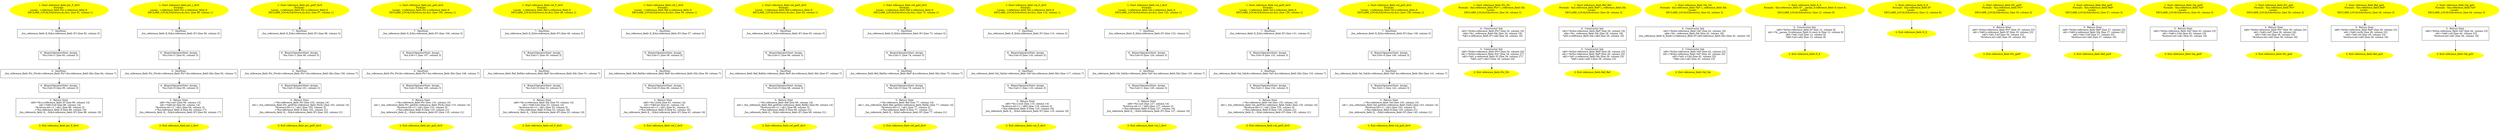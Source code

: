 /* @generated */
digraph cfg {
"ptr_F_div0#reference_field#14005768761742554773.fa7bac24d70ab0b747e7fb5360157c5f_1" [label="1: Start reference_field::ptr_F_div0\nFormals: \nLocals:  r:reference_field::Ptr x:reference_field::X \n   DECLARE_LOCALS(&return,&r,&x); [line 81, column 1]\n " color=yellow style=filled]
	

	 "ptr_F_div0#reference_field#14005768761742554773.fa7bac24d70ab0b747e7fb5360157c5f_1" -> "ptr_F_div0#reference_field#14005768761742554773.fa7bac24d70ab0b747e7fb5360157c5f_7" ;
"ptr_F_div0#reference_field#14005768761742554773.fa7bac24d70ab0b747e7fb5360157c5f_2" [label="2: Exit reference_field::ptr_F_div0 \n  " color=yellow style=filled]
	

"ptr_F_div0#reference_field#14005768761742554773.fa7bac24d70ab0b747e7fb5360157c5f_3" [label="3:  Return Stmt \n   n$0=*&r.x:reference_field::X* [line 86, column 14]\n  n$1=*n$0.f:int [line 86, column 14]\n  *&return:int=(1 / n$1) [line 86, column 3]\n  _=*&x:reference_field::X [line 86, column 19]\n  _fun_reference_field::X_~X(&x:reference_field::X*) [line 86, column 19]\n " shape="box"]
	

	 "ptr_F_div0#reference_field#14005768761742554773.fa7bac24d70ab0b747e7fb5360157c5f_3" -> "ptr_F_div0#reference_field#14005768761742554773.fa7bac24d70ab0b747e7fb5360157c5f_2" ;
"ptr_F_div0#reference_field#14005768761742554773.fa7bac24d70ab0b747e7fb5360157c5f_4" [label="4:  BinaryOperatorStmt: Assign \n   *&x.f:int=0 [line 85, column 3]\n " shape="box"]
	

	 "ptr_F_div0#reference_field#14005768761742554773.fa7bac24d70ab0b747e7fb5360157c5f_4" -> "ptr_F_div0#reference_field#14005768761742554773.fa7bac24d70ab0b747e7fb5360157c5f_3" ;
"ptr_F_div0#reference_field#14005768761742554773.fa7bac24d70ab0b747e7fb5360157c5f_5" [label="5:  DeclStmt \n   _fun_reference_field::Ptr_Ptr(&r:reference_field::Ptr*,&x:reference_field::X&) [line 84, column 7]\n " shape="box"]
	

	 "ptr_F_div0#reference_field#14005768761742554773.fa7bac24d70ab0b747e7fb5360157c5f_5" -> "ptr_F_div0#reference_field#14005768761742554773.fa7bac24d70ab0b747e7fb5360157c5f_4" ;
"ptr_F_div0#reference_field#14005768761742554773.fa7bac24d70ab0b747e7fb5360157c5f_6" [label="6:  BinaryOperatorStmt: Assign \n   *&x.f:int=1 [line 83, column 3]\n " shape="box"]
	

	 "ptr_F_div0#reference_field#14005768761742554773.fa7bac24d70ab0b747e7fb5360157c5f_6" -> "ptr_F_div0#reference_field#14005768761742554773.fa7bac24d70ab0b747e7fb5360157c5f_5" ;
"ptr_F_div0#reference_field#14005768761742554773.fa7bac24d70ab0b747e7fb5360157c5f_7" [label="7:  DeclStmt \n   _fun_reference_field::X_X(&x:reference_field::X*) [line 82, column 5]\n " shape="box"]
	

	 "ptr_F_div0#reference_field#14005768761742554773.fa7bac24d70ab0b747e7fb5360157c5f_7" -> "ptr_F_div0#reference_field#14005768761742554773.fa7bac24d70ab0b747e7fb5360157c5f_6" ;
"ptr_I_div0#reference_field#18255668366877010738.5b1f39b2d5e2810cbdbf96621d88c2d0_1" [label="1: Start reference_field::ptr_I_div0\nFormals: \nLocals:  r:reference_field::Ptr x:reference_field::X \n   DECLARE_LOCALS(&return,&r,&x); [line 89, column 1]\n " color=yellow style=filled]
	

	 "ptr_I_div0#reference_field#18255668366877010738.5b1f39b2d5e2810cbdbf96621d88c2d0_1" -> "ptr_I_div0#reference_field#18255668366877010738.5b1f39b2d5e2810cbdbf96621d88c2d0_7" ;
"ptr_I_div0#reference_field#18255668366877010738.5b1f39b2d5e2810cbdbf96621d88c2d0_2" [label="2: Exit reference_field::ptr_I_div0 \n  " color=yellow style=filled]
	

"ptr_I_div0#reference_field#18255668366877010738.5b1f39b2d5e2810cbdbf96621d88c2d0_3" [label="3:  Return Stmt \n   n$0=*&r.i:int* [line 94, column 15]\n  n$1=*n$0:int [line 94, column 14]\n  *&return:int=(1 / n$1) [line 94, column 3]\n  _=*&x:reference_field::X [line 94, column 17]\n  _fun_reference_field::X_~X(&x:reference_field::X*) [line 94, column 17]\n " shape="box"]
	

	 "ptr_I_div0#reference_field#18255668366877010738.5b1f39b2d5e2810cbdbf96621d88c2d0_3" -> "ptr_I_div0#reference_field#18255668366877010738.5b1f39b2d5e2810cbdbf96621d88c2d0_2" ;
"ptr_I_div0#reference_field#18255668366877010738.5b1f39b2d5e2810cbdbf96621d88c2d0_4" [label="4:  BinaryOperatorStmt: Assign \n   *&x.f:int=0 [line 93, column 3]\n " shape="box"]
	

	 "ptr_I_div0#reference_field#18255668366877010738.5b1f39b2d5e2810cbdbf96621d88c2d0_4" -> "ptr_I_div0#reference_field#18255668366877010738.5b1f39b2d5e2810cbdbf96621d88c2d0_3" ;
"ptr_I_div0#reference_field#18255668366877010738.5b1f39b2d5e2810cbdbf96621d88c2d0_5" [label="5:  DeclStmt \n   _fun_reference_field::Ptr_Ptr(&r:reference_field::Ptr*,&x:reference_field::X&) [line 92, column 7]\n " shape="box"]
	

	 "ptr_I_div0#reference_field#18255668366877010738.5b1f39b2d5e2810cbdbf96621d88c2d0_5" -> "ptr_I_div0#reference_field#18255668366877010738.5b1f39b2d5e2810cbdbf96621d88c2d0_4" ;
"ptr_I_div0#reference_field#18255668366877010738.5b1f39b2d5e2810cbdbf96621d88c2d0_6" [label="6:  BinaryOperatorStmt: Assign \n   *&x.f:int=1 [line 91, column 3]\n " shape="box"]
	

	 "ptr_I_div0#reference_field#18255668366877010738.5b1f39b2d5e2810cbdbf96621d88c2d0_6" -> "ptr_I_div0#reference_field#18255668366877010738.5b1f39b2d5e2810cbdbf96621d88c2d0_5" ;
"ptr_I_div0#reference_field#18255668366877010738.5b1f39b2d5e2810cbdbf96621d88c2d0_7" [label="7:  DeclStmt \n   _fun_reference_field::X_X(&x:reference_field::X*) [line 90, column 5]\n " shape="box"]
	

	 "ptr_I_div0#reference_field#18255668366877010738.5b1f39b2d5e2810cbdbf96621d88c2d0_7" -> "ptr_I_div0#reference_field#18255668366877010738.5b1f39b2d5e2810cbdbf96621d88c2d0_6" ;
"ptr_getF_div0#reference_field#3337646019334387234.41e241b3e1d6a6f7c629a1c6ca69cf07_1" [label="1: Start reference_field::ptr_getF_div0\nFormals: \nLocals:  r:reference_field::Ptr x:reference_field::X \n   DECLARE_LOCALS(&return,&r,&x); [line 97, column 1]\n " color=yellow style=filled]
	

	 "ptr_getF_div0#reference_field#3337646019334387234.41e241b3e1d6a6f7c629a1c6ca69cf07_1" -> "ptr_getF_div0#reference_field#3337646019334387234.41e241b3e1d6a6f7c629a1c6ca69cf07_7" ;
"ptr_getF_div0#reference_field#3337646019334387234.41e241b3e1d6a6f7c629a1c6ca69cf07_2" [label="2: Exit reference_field::ptr_getF_div0 \n  " color=yellow style=filled]
	

"ptr_getF_div0#reference_field#3337646019334387234.41e241b3e1d6a6f7c629a1c6ca69cf07_3" [label="3:  Return Stmt \n   _=*&r:reference_field::Ptr [line 102, column 14]\n  n$1=_fun_reference_field::Ptr_getF(&r:reference_field::Ptr&) [line 102, column 14]\n  *&return:int=(1 / n$1) [line 102, column 3]\n  _=*&x:reference_field::X [line 102, column 21]\n  _fun_reference_field::X_~X(&x:reference_field::X*) [line 102, column 21]\n " shape="box"]
	

	 "ptr_getF_div0#reference_field#3337646019334387234.41e241b3e1d6a6f7c629a1c6ca69cf07_3" -> "ptr_getF_div0#reference_field#3337646019334387234.41e241b3e1d6a6f7c629a1c6ca69cf07_2" ;
"ptr_getF_div0#reference_field#3337646019334387234.41e241b3e1d6a6f7c629a1c6ca69cf07_4" [label="4:  BinaryOperatorStmt: Assign \n   *&x.f:int=0 [line 101, column 3]\n " shape="box"]
	

	 "ptr_getF_div0#reference_field#3337646019334387234.41e241b3e1d6a6f7c629a1c6ca69cf07_4" -> "ptr_getF_div0#reference_field#3337646019334387234.41e241b3e1d6a6f7c629a1c6ca69cf07_3" ;
"ptr_getF_div0#reference_field#3337646019334387234.41e241b3e1d6a6f7c629a1c6ca69cf07_5" [label="5:  DeclStmt \n   _fun_reference_field::Ptr_Ptr(&r:reference_field::Ptr*,&x:reference_field::X&) [line 100, column 7]\n " shape="box"]
	

	 "ptr_getF_div0#reference_field#3337646019334387234.41e241b3e1d6a6f7c629a1c6ca69cf07_5" -> "ptr_getF_div0#reference_field#3337646019334387234.41e241b3e1d6a6f7c629a1c6ca69cf07_4" ;
"ptr_getF_div0#reference_field#3337646019334387234.41e241b3e1d6a6f7c629a1c6ca69cf07_6" [label="6:  BinaryOperatorStmt: Assign \n   *&x.f:int=1 [line 99, column 3]\n " shape="box"]
	

	 "ptr_getF_div0#reference_field#3337646019334387234.41e241b3e1d6a6f7c629a1c6ca69cf07_6" -> "ptr_getF_div0#reference_field#3337646019334387234.41e241b3e1d6a6f7c629a1c6ca69cf07_5" ;
"ptr_getF_div0#reference_field#3337646019334387234.41e241b3e1d6a6f7c629a1c6ca69cf07_7" [label="7:  DeclStmt \n   _fun_reference_field::X_X(&x:reference_field::X*) [line 98, column 5]\n " shape="box"]
	

	 "ptr_getF_div0#reference_field#3337646019334387234.41e241b3e1d6a6f7c629a1c6ca69cf07_7" -> "ptr_getF_div0#reference_field#3337646019334387234.41e241b3e1d6a6f7c629a1c6ca69cf07_6" ;
"ptr_getI_div0#reference_field#2818660867908728453.99667cea541002986498839338031f13_1" [label="1: Start reference_field::ptr_getI_div0\nFormals: \nLocals:  r:reference_field::Ptr x:reference_field::X \n   DECLARE_LOCALS(&return,&r,&x); [line 105, column 1]\n " color=yellow style=filled]
	

	 "ptr_getI_div0#reference_field#2818660867908728453.99667cea541002986498839338031f13_1" -> "ptr_getI_div0#reference_field#2818660867908728453.99667cea541002986498839338031f13_7" ;
"ptr_getI_div0#reference_field#2818660867908728453.99667cea541002986498839338031f13_2" [label="2: Exit reference_field::ptr_getI_div0 \n  " color=yellow style=filled]
	

"ptr_getI_div0#reference_field#2818660867908728453.99667cea541002986498839338031f13_3" [label="3:  Return Stmt \n   _=*&r:reference_field::Ptr [line 110, column 14]\n  n$1=_fun_reference_field::Ptr_getI(&r:reference_field::Ptr&) [line 110, column 14]\n  *&return:int=(1 / n$1) [line 110, column 3]\n  _=*&x:reference_field::X [line 110, column 21]\n  _fun_reference_field::X_~X(&x:reference_field::X*) [line 110, column 21]\n " shape="box"]
	

	 "ptr_getI_div0#reference_field#2818660867908728453.99667cea541002986498839338031f13_3" -> "ptr_getI_div0#reference_field#2818660867908728453.99667cea541002986498839338031f13_2" ;
"ptr_getI_div0#reference_field#2818660867908728453.99667cea541002986498839338031f13_4" [label="4:  BinaryOperatorStmt: Assign \n   *&x.f:int=0 [line 109, column 3]\n " shape="box"]
	

	 "ptr_getI_div0#reference_field#2818660867908728453.99667cea541002986498839338031f13_4" -> "ptr_getI_div0#reference_field#2818660867908728453.99667cea541002986498839338031f13_3" ;
"ptr_getI_div0#reference_field#2818660867908728453.99667cea541002986498839338031f13_5" [label="5:  DeclStmt \n   _fun_reference_field::Ptr_Ptr(&r:reference_field::Ptr*,&x:reference_field::X&) [line 108, column 7]\n " shape="box"]
	

	 "ptr_getI_div0#reference_field#2818660867908728453.99667cea541002986498839338031f13_5" -> "ptr_getI_div0#reference_field#2818660867908728453.99667cea541002986498839338031f13_4" ;
"ptr_getI_div0#reference_field#2818660867908728453.99667cea541002986498839338031f13_6" [label="6:  BinaryOperatorStmt: Assign \n   *&x.f:int=1 [line 107, column 3]\n " shape="box"]
	

	 "ptr_getI_div0#reference_field#2818660867908728453.99667cea541002986498839338031f13_6" -> "ptr_getI_div0#reference_field#2818660867908728453.99667cea541002986498839338031f13_5" ;
"ptr_getI_div0#reference_field#2818660867908728453.99667cea541002986498839338031f13_7" [label="7:  DeclStmt \n   _fun_reference_field::X_X(&x:reference_field::X*) [line 106, column 5]\n " shape="box"]
	

	 "ptr_getI_div0#reference_field#2818660867908728453.99667cea541002986498839338031f13_7" -> "ptr_getI_div0#reference_field#2818660867908728453.99667cea541002986498839338031f13_6" ;
"ref_F_div0#reference_field#11041134718140208132.6e58f8c7050613499e915a7d12b0f081_1" [label="1: Start reference_field::ref_F_div0\nFormals: \nLocals:  r:reference_field::Ref x:reference_field::X \n   DECLARE_LOCALS(&return,&r,&x); [line 48, column 1]\n " color=yellow style=filled]
	

	 "ref_F_div0#reference_field#11041134718140208132.6e58f8c7050613499e915a7d12b0f081_1" -> "ref_F_div0#reference_field#11041134718140208132.6e58f8c7050613499e915a7d12b0f081_7" ;
"ref_F_div0#reference_field#11041134718140208132.6e58f8c7050613499e915a7d12b0f081_2" [label="2: Exit reference_field::ref_F_div0 \n  " color=yellow style=filled]
	

"ref_F_div0#reference_field#11041134718140208132.6e58f8c7050613499e915a7d12b0f081_3" [label="3:  Return Stmt \n   n$0=*&r.x:reference_field::X& [line 53, column 14]\n  n$1=*n$0.f:int [line 53, column 14]\n  *&return:int=(1 / n$1) [line 53, column 3]\n  _=*&x:reference_field::X [line 53, column 18]\n  _fun_reference_field::X_~X(&x:reference_field::X*) [line 53, column 18]\n " shape="box"]
	

	 "ref_F_div0#reference_field#11041134718140208132.6e58f8c7050613499e915a7d12b0f081_3" -> "ref_F_div0#reference_field#11041134718140208132.6e58f8c7050613499e915a7d12b0f081_2" ;
"ref_F_div0#reference_field#11041134718140208132.6e58f8c7050613499e915a7d12b0f081_4" [label="4:  BinaryOperatorStmt: Assign \n   *&x.f:int=0 [line 52, column 3]\n " shape="box"]
	

	 "ref_F_div0#reference_field#11041134718140208132.6e58f8c7050613499e915a7d12b0f081_4" -> "ref_F_div0#reference_field#11041134718140208132.6e58f8c7050613499e915a7d12b0f081_3" ;
"ref_F_div0#reference_field#11041134718140208132.6e58f8c7050613499e915a7d12b0f081_5" [label="5:  DeclStmt \n   _fun_reference_field::Ref_Ref(&r:reference_field::Ref*,&x:reference_field::X&) [line 51, column 7]\n " shape="box"]
	

	 "ref_F_div0#reference_field#11041134718140208132.6e58f8c7050613499e915a7d12b0f081_5" -> "ref_F_div0#reference_field#11041134718140208132.6e58f8c7050613499e915a7d12b0f081_4" ;
"ref_F_div0#reference_field#11041134718140208132.6e58f8c7050613499e915a7d12b0f081_6" [label="6:  BinaryOperatorStmt: Assign \n   *&x.f:int=1 [line 50, column 3]\n " shape="box"]
	

	 "ref_F_div0#reference_field#11041134718140208132.6e58f8c7050613499e915a7d12b0f081_6" -> "ref_F_div0#reference_field#11041134718140208132.6e58f8c7050613499e915a7d12b0f081_5" ;
"ref_F_div0#reference_field#11041134718140208132.6e58f8c7050613499e915a7d12b0f081_7" [label="7:  DeclStmt \n   _fun_reference_field::X_X(&x:reference_field::X*) [line 49, column 5]\n " shape="box"]
	

	 "ref_F_div0#reference_field#11041134718140208132.6e58f8c7050613499e915a7d12b0f081_7" -> "ref_F_div0#reference_field#11041134718140208132.6e58f8c7050613499e915a7d12b0f081_6" ;
"ref_I_div0#reference_field#12578013844532400739.b911fdef1ca9c73b658bff3d5d964b9b_1" [label="1: Start reference_field::ref_I_div0\nFormals: \nLocals:  r:reference_field::Ref x:reference_field::X \n   DECLARE_LOCALS(&return,&r,&x); [line 56, column 1]\n " color=yellow style=filled]
	

	 "ref_I_div0#reference_field#12578013844532400739.b911fdef1ca9c73b658bff3d5d964b9b_1" -> "ref_I_div0#reference_field#12578013844532400739.b911fdef1ca9c73b658bff3d5d964b9b_7" ;
"ref_I_div0#reference_field#12578013844532400739.b911fdef1ca9c73b658bff3d5d964b9b_2" [label="2: Exit reference_field::ref_I_div0 \n  " color=yellow style=filled]
	

"ref_I_div0#reference_field#12578013844532400739.b911fdef1ca9c73b658bff3d5d964b9b_3" [label="3:  Return Stmt \n   n$0=*&r.i:int& [line 61, column 14]\n  n$1=*n$0:int [line 61, column 14]\n  *&return:int=(1 / n$1) [line 61, column 3]\n  _=*&x:reference_field::X [line 61, column 16]\n  _fun_reference_field::X_~X(&x:reference_field::X*) [line 61, column 16]\n " shape="box"]
	

	 "ref_I_div0#reference_field#12578013844532400739.b911fdef1ca9c73b658bff3d5d964b9b_3" -> "ref_I_div0#reference_field#12578013844532400739.b911fdef1ca9c73b658bff3d5d964b9b_2" ;
"ref_I_div0#reference_field#12578013844532400739.b911fdef1ca9c73b658bff3d5d964b9b_4" [label="4:  BinaryOperatorStmt: Assign \n   *&x.f:int=0 [line 60, column 3]\n " shape="box"]
	

	 "ref_I_div0#reference_field#12578013844532400739.b911fdef1ca9c73b658bff3d5d964b9b_4" -> "ref_I_div0#reference_field#12578013844532400739.b911fdef1ca9c73b658bff3d5d964b9b_3" ;
"ref_I_div0#reference_field#12578013844532400739.b911fdef1ca9c73b658bff3d5d964b9b_5" [label="5:  DeclStmt \n   _fun_reference_field::Ref_Ref(&r:reference_field::Ref*,&x:reference_field::X&) [line 59, column 7]\n " shape="box"]
	

	 "ref_I_div0#reference_field#12578013844532400739.b911fdef1ca9c73b658bff3d5d964b9b_5" -> "ref_I_div0#reference_field#12578013844532400739.b911fdef1ca9c73b658bff3d5d964b9b_4" ;
"ref_I_div0#reference_field#12578013844532400739.b911fdef1ca9c73b658bff3d5d964b9b_6" [label="6:  BinaryOperatorStmt: Assign \n   *&x.f:int=1 [line 58, column 3]\n " shape="box"]
	

	 "ref_I_div0#reference_field#12578013844532400739.b911fdef1ca9c73b658bff3d5d964b9b_6" -> "ref_I_div0#reference_field#12578013844532400739.b911fdef1ca9c73b658bff3d5d964b9b_5" ;
"ref_I_div0#reference_field#12578013844532400739.b911fdef1ca9c73b658bff3d5d964b9b_7" [label="7:  DeclStmt \n   _fun_reference_field::X_X(&x:reference_field::X*) [line 57, column 5]\n " shape="box"]
	

	 "ref_I_div0#reference_field#12578013844532400739.b911fdef1ca9c73b658bff3d5d964b9b_7" -> "ref_I_div0#reference_field#12578013844532400739.b911fdef1ca9c73b658bff3d5d964b9b_6" ;
"ref_getF_div0#reference_field#2481930918988851369.2dc7181f26bf9bad7c2f06846f4d7ec4_1" [label="1: Start reference_field::ref_getF_div0\nFormals: \nLocals:  r:reference_field::Ref x:reference_field::X \n   DECLARE_LOCALS(&return,&r,&x); [line 64, column 1]\n " color=yellow style=filled]
	

	 "ref_getF_div0#reference_field#2481930918988851369.2dc7181f26bf9bad7c2f06846f4d7ec4_1" -> "ref_getF_div0#reference_field#2481930918988851369.2dc7181f26bf9bad7c2f06846f4d7ec4_7" ;
"ref_getF_div0#reference_field#2481930918988851369.2dc7181f26bf9bad7c2f06846f4d7ec4_2" [label="2: Exit reference_field::ref_getF_div0 \n  " color=yellow style=filled]
	

"ref_getF_div0#reference_field#2481930918988851369.2dc7181f26bf9bad7c2f06846f4d7ec4_3" [label="3:  Return Stmt \n   _=*&r:reference_field::Ref [line 69, column 14]\n  n$1=_fun_reference_field::Ref_getF(&r:reference_field::Ref&) [line 69, column 14]\n  *&return:int=(1 / n$1) [line 69, column 3]\n  _=*&x:reference_field::X [line 69, column 21]\n  _fun_reference_field::X_~X(&x:reference_field::X*) [line 69, column 21]\n " shape="box"]
	

	 "ref_getF_div0#reference_field#2481930918988851369.2dc7181f26bf9bad7c2f06846f4d7ec4_3" -> "ref_getF_div0#reference_field#2481930918988851369.2dc7181f26bf9bad7c2f06846f4d7ec4_2" ;
"ref_getF_div0#reference_field#2481930918988851369.2dc7181f26bf9bad7c2f06846f4d7ec4_4" [label="4:  BinaryOperatorStmt: Assign \n   *&x.f:int=0 [line 68, column 3]\n " shape="box"]
	

	 "ref_getF_div0#reference_field#2481930918988851369.2dc7181f26bf9bad7c2f06846f4d7ec4_4" -> "ref_getF_div0#reference_field#2481930918988851369.2dc7181f26bf9bad7c2f06846f4d7ec4_3" ;
"ref_getF_div0#reference_field#2481930918988851369.2dc7181f26bf9bad7c2f06846f4d7ec4_5" [label="5:  DeclStmt \n   _fun_reference_field::Ref_Ref(&r:reference_field::Ref*,&x:reference_field::X&) [line 67, column 7]\n " shape="box"]
	

	 "ref_getF_div0#reference_field#2481930918988851369.2dc7181f26bf9bad7c2f06846f4d7ec4_5" -> "ref_getF_div0#reference_field#2481930918988851369.2dc7181f26bf9bad7c2f06846f4d7ec4_4" ;
"ref_getF_div0#reference_field#2481930918988851369.2dc7181f26bf9bad7c2f06846f4d7ec4_6" [label="6:  BinaryOperatorStmt: Assign \n   *&x.f:int=1 [line 66, column 3]\n " shape="box"]
	

	 "ref_getF_div0#reference_field#2481930918988851369.2dc7181f26bf9bad7c2f06846f4d7ec4_6" -> "ref_getF_div0#reference_field#2481930918988851369.2dc7181f26bf9bad7c2f06846f4d7ec4_5" ;
"ref_getF_div0#reference_field#2481930918988851369.2dc7181f26bf9bad7c2f06846f4d7ec4_7" [label="7:  DeclStmt \n   _fun_reference_field::X_X(&x:reference_field::X*) [line 65, column 5]\n " shape="box"]
	

	 "ref_getF_div0#reference_field#2481930918988851369.2dc7181f26bf9bad7c2f06846f4d7ec4_7" -> "ref_getF_div0#reference_field#2481930918988851369.2dc7181f26bf9bad7c2f06846f4d7ec4_6" ;
"ref_getI_div0#reference_field#17267881158640772750.8919328183561d84930ec2a40da70667_1" [label="1: Start reference_field::ref_getI_div0\nFormals: \nLocals:  r:reference_field::Ref x:reference_field::X \n   DECLARE_LOCALS(&return,&r,&x); [line 72, column 1]\n " color=yellow style=filled]
	

	 "ref_getI_div0#reference_field#17267881158640772750.8919328183561d84930ec2a40da70667_1" -> "ref_getI_div0#reference_field#17267881158640772750.8919328183561d84930ec2a40da70667_7" ;
"ref_getI_div0#reference_field#17267881158640772750.8919328183561d84930ec2a40da70667_2" [label="2: Exit reference_field::ref_getI_div0 \n  " color=yellow style=filled]
	

"ref_getI_div0#reference_field#17267881158640772750.8919328183561d84930ec2a40da70667_3" [label="3:  Return Stmt \n   _=*&r:reference_field::Ref [line 77, column 14]\n  n$1=_fun_reference_field::Ref_getI(&r:reference_field::Ref&) [line 77, column 14]\n  *&return:int=(1 / n$1) [line 77, column 3]\n  _=*&x:reference_field::X [line 77, column 21]\n  _fun_reference_field::X_~X(&x:reference_field::X*) [line 77, column 21]\n " shape="box"]
	

	 "ref_getI_div0#reference_field#17267881158640772750.8919328183561d84930ec2a40da70667_3" -> "ref_getI_div0#reference_field#17267881158640772750.8919328183561d84930ec2a40da70667_2" ;
"ref_getI_div0#reference_field#17267881158640772750.8919328183561d84930ec2a40da70667_4" [label="4:  BinaryOperatorStmt: Assign \n   *&x.f:int=0 [line 76, column 3]\n " shape="box"]
	

	 "ref_getI_div0#reference_field#17267881158640772750.8919328183561d84930ec2a40da70667_4" -> "ref_getI_div0#reference_field#17267881158640772750.8919328183561d84930ec2a40da70667_3" ;
"ref_getI_div0#reference_field#17267881158640772750.8919328183561d84930ec2a40da70667_5" [label="5:  DeclStmt \n   _fun_reference_field::Ref_Ref(&r:reference_field::Ref*,&x:reference_field::X&) [line 75, column 7]\n " shape="box"]
	

	 "ref_getI_div0#reference_field#17267881158640772750.8919328183561d84930ec2a40da70667_5" -> "ref_getI_div0#reference_field#17267881158640772750.8919328183561d84930ec2a40da70667_4" ;
"ref_getI_div0#reference_field#17267881158640772750.8919328183561d84930ec2a40da70667_6" [label="6:  BinaryOperatorStmt: Assign \n   *&x.f:int=1 [line 74, column 3]\n " shape="box"]
	

	 "ref_getI_div0#reference_field#17267881158640772750.8919328183561d84930ec2a40da70667_6" -> "ref_getI_div0#reference_field#17267881158640772750.8919328183561d84930ec2a40da70667_5" ;
"ref_getI_div0#reference_field#17267881158640772750.8919328183561d84930ec2a40da70667_7" [label="7:  DeclStmt \n   _fun_reference_field::X_X(&x:reference_field::X*) [line 73, column 5]\n " shape="box"]
	

	 "ref_getI_div0#reference_field#17267881158640772750.8919328183561d84930ec2a40da70667_7" -> "ref_getI_div0#reference_field#17267881158640772750.8919328183561d84930ec2a40da70667_6" ;
"val_F_div0#reference_field#8428286850923379914.8fdee85eabf77b0016437fa0006d373c_1" [label="1: Start reference_field::val_F_div0\nFormals: \nLocals:  r:reference_field::Val x:reference_field::X \n   DECLARE_LOCALS(&return,&r,&x); [line 114, column 1]\n " color=yellow style=filled]
	

	 "val_F_div0#reference_field#8428286850923379914.8fdee85eabf77b0016437fa0006d373c_1" -> "val_F_div0#reference_field#8428286850923379914.8fdee85eabf77b0016437fa0006d373c_7" ;
"val_F_div0#reference_field#8428286850923379914.8fdee85eabf77b0016437fa0006d373c_2" [label="2: Exit reference_field::val_F_div0 \n  " color=yellow style=filled]
	

"val_F_div0#reference_field#8428286850923379914.8fdee85eabf77b0016437fa0006d373c_3" [label="3:  Return Stmt \n   n$0=*&r.x.f:int [line 119, column 14]\n  *&return:int=(1 / n$0) [line 119, column 3]\n  _=*&x:reference_field::X [line 119, column 18]\n  _fun_reference_field::X_~X(&x:reference_field::X*) [line 119, column 18]\n " shape="box"]
	

	 "val_F_div0#reference_field#8428286850923379914.8fdee85eabf77b0016437fa0006d373c_3" -> "val_F_div0#reference_field#8428286850923379914.8fdee85eabf77b0016437fa0006d373c_2" ;
"val_F_div0#reference_field#8428286850923379914.8fdee85eabf77b0016437fa0006d373c_4" [label="4:  BinaryOperatorStmt: Assign \n   *&x.f:int=1 [line 118, column 3]\n " shape="box"]
	

	 "val_F_div0#reference_field#8428286850923379914.8fdee85eabf77b0016437fa0006d373c_4" -> "val_F_div0#reference_field#8428286850923379914.8fdee85eabf77b0016437fa0006d373c_3" ;
"val_F_div0#reference_field#8428286850923379914.8fdee85eabf77b0016437fa0006d373c_5" [label="5:  DeclStmt \n   _fun_reference_field::Val_Val(&r:reference_field::Val*,&x:reference_field::X&) [line 117, column 7]\n " shape="box"]
	

	 "val_F_div0#reference_field#8428286850923379914.8fdee85eabf77b0016437fa0006d373c_5" -> "val_F_div0#reference_field#8428286850923379914.8fdee85eabf77b0016437fa0006d373c_4" ;
"val_F_div0#reference_field#8428286850923379914.8fdee85eabf77b0016437fa0006d373c_6" [label="6:  BinaryOperatorStmt: Assign \n   *&x.f:int=0 [line 116, column 3]\n " shape="box"]
	

	 "val_F_div0#reference_field#8428286850923379914.8fdee85eabf77b0016437fa0006d373c_6" -> "val_F_div0#reference_field#8428286850923379914.8fdee85eabf77b0016437fa0006d373c_5" ;
"val_F_div0#reference_field#8428286850923379914.8fdee85eabf77b0016437fa0006d373c_7" [label="7:  DeclStmt \n   _fun_reference_field::X_X(&x:reference_field::X*) [line 115, column 5]\n " shape="box"]
	

	 "val_F_div0#reference_field#8428286850923379914.8fdee85eabf77b0016437fa0006d373c_7" -> "val_F_div0#reference_field#8428286850923379914.8fdee85eabf77b0016437fa0006d373c_6" ;
"val_I_div0#reference_field#17788064844610257149.11b45a3e82e229e7a7714480217c1af3_1" [label="1: Start reference_field::val_I_div0\nFormals: \nLocals:  r:reference_field::Val x:reference_field::X \n   DECLARE_LOCALS(&return,&r,&x); [line 122, column 1]\n " color=yellow style=filled]
	

	 "val_I_div0#reference_field#17788064844610257149.11b45a3e82e229e7a7714480217c1af3_1" -> "val_I_div0#reference_field#17788064844610257149.11b45a3e82e229e7a7714480217c1af3_7" ;
"val_I_div0#reference_field#17788064844610257149.11b45a3e82e229e7a7714480217c1af3_2" [label="2: Exit reference_field::val_I_div0 \n  " color=yellow style=filled]
	

"val_I_div0#reference_field#17788064844610257149.11b45a3e82e229e7a7714480217c1af3_3" [label="3:  Return Stmt \n   n$0=*&r.i:int [line 127, column 14]\n  *&return:int=(1 / n$0) [line 127, column 3]\n  _=*&x:reference_field::X [line 127, column 16]\n  _fun_reference_field::X_~X(&x:reference_field::X*) [line 127, column 16]\n " shape="box"]
	

	 "val_I_div0#reference_field#17788064844610257149.11b45a3e82e229e7a7714480217c1af3_3" -> "val_I_div0#reference_field#17788064844610257149.11b45a3e82e229e7a7714480217c1af3_2" ;
"val_I_div0#reference_field#17788064844610257149.11b45a3e82e229e7a7714480217c1af3_4" [label="4:  BinaryOperatorStmt: Assign \n   *&x.f:int=1 [line 126, column 3]\n " shape="box"]
	

	 "val_I_div0#reference_field#17788064844610257149.11b45a3e82e229e7a7714480217c1af3_4" -> "val_I_div0#reference_field#17788064844610257149.11b45a3e82e229e7a7714480217c1af3_3" ;
"val_I_div0#reference_field#17788064844610257149.11b45a3e82e229e7a7714480217c1af3_5" [label="5:  DeclStmt \n   _fun_reference_field::Val_Val(&r:reference_field::Val*,&x:reference_field::X&) [line 125, column 7]\n " shape="box"]
	

	 "val_I_div0#reference_field#17788064844610257149.11b45a3e82e229e7a7714480217c1af3_5" -> "val_I_div0#reference_field#17788064844610257149.11b45a3e82e229e7a7714480217c1af3_4" ;
"val_I_div0#reference_field#17788064844610257149.11b45a3e82e229e7a7714480217c1af3_6" [label="6:  BinaryOperatorStmt: Assign \n   *&x.f:int=0 [line 124, column 3]\n " shape="box"]
	

	 "val_I_div0#reference_field#17788064844610257149.11b45a3e82e229e7a7714480217c1af3_6" -> "val_I_div0#reference_field#17788064844610257149.11b45a3e82e229e7a7714480217c1af3_5" ;
"val_I_div0#reference_field#17788064844610257149.11b45a3e82e229e7a7714480217c1af3_7" [label="7:  DeclStmt \n   _fun_reference_field::X_X(&x:reference_field::X*) [line 123, column 5]\n " shape="box"]
	

	 "val_I_div0#reference_field#17788064844610257149.11b45a3e82e229e7a7714480217c1af3_7" -> "val_I_div0#reference_field#17788064844610257149.11b45a3e82e229e7a7714480217c1af3_6" ;
"val_getF_div0#reference_field#16910887455441500799.24fc3c9591435f1b92c06c5c7da4bd2e_1" [label="1: Start reference_field::val_getF_div0\nFormals: \nLocals:  r:reference_field::Val x:reference_field::X \n   DECLARE_LOCALS(&return,&r,&x); [line 130, column 1]\n " color=yellow style=filled]
	

	 "val_getF_div0#reference_field#16910887455441500799.24fc3c9591435f1b92c06c5c7da4bd2e_1" -> "val_getF_div0#reference_field#16910887455441500799.24fc3c9591435f1b92c06c5c7da4bd2e_7" ;
"val_getF_div0#reference_field#16910887455441500799.24fc3c9591435f1b92c06c5c7da4bd2e_2" [label="2: Exit reference_field::val_getF_div0 \n  " color=yellow style=filled]
	

"val_getF_div0#reference_field#16910887455441500799.24fc3c9591435f1b92c06c5c7da4bd2e_3" [label="3:  Return Stmt \n   _=*&r:reference_field::Val [line 135, column 14]\n  n$1=_fun_reference_field::Val_getF(&r:reference_field::Val&) [line 135, column 14]\n  *&return:int=(1 / n$1) [line 135, column 3]\n  _=*&x:reference_field::X [line 135, column 21]\n  _fun_reference_field::X_~X(&x:reference_field::X*) [line 135, column 21]\n " shape="box"]
	

	 "val_getF_div0#reference_field#16910887455441500799.24fc3c9591435f1b92c06c5c7da4bd2e_3" -> "val_getF_div0#reference_field#16910887455441500799.24fc3c9591435f1b92c06c5c7da4bd2e_2" ;
"val_getF_div0#reference_field#16910887455441500799.24fc3c9591435f1b92c06c5c7da4bd2e_4" [label="4:  BinaryOperatorStmt: Assign \n   *&x.f:int=1 [line 134, column 3]\n " shape="box"]
	

	 "val_getF_div0#reference_field#16910887455441500799.24fc3c9591435f1b92c06c5c7da4bd2e_4" -> "val_getF_div0#reference_field#16910887455441500799.24fc3c9591435f1b92c06c5c7da4bd2e_3" ;
"val_getF_div0#reference_field#16910887455441500799.24fc3c9591435f1b92c06c5c7da4bd2e_5" [label="5:  DeclStmt \n   _fun_reference_field::Val_Val(&r:reference_field::Val*,&x:reference_field::X&) [line 133, column 7]\n " shape="box"]
	

	 "val_getF_div0#reference_field#16910887455441500799.24fc3c9591435f1b92c06c5c7da4bd2e_5" -> "val_getF_div0#reference_field#16910887455441500799.24fc3c9591435f1b92c06c5c7da4bd2e_4" ;
"val_getF_div0#reference_field#16910887455441500799.24fc3c9591435f1b92c06c5c7da4bd2e_6" [label="6:  BinaryOperatorStmt: Assign \n   *&x.f:int=0 [line 132, column 3]\n " shape="box"]
	

	 "val_getF_div0#reference_field#16910887455441500799.24fc3c9591435f1b92c06c5c7da4bd2e_6" -> "val_getF_div0#reference_field#16910887455441500799.24fc3c9591435f1b92c06c5c7da4bd2e_5" ;
"val_getF_div0#reference_field#16910887455441500799.24fc3c9591435f1b92c06c5c7da4bd2e_7" [label="7:  DeclStmt \n   _fun_reference_field::X_X(&x:reference_field::X*) [line 131, column 5]\n " shape="box"]
	

	 "val_getF_div0#reference_field#16910887455441500799.24fc3c9591435f1b92c06c5c7da4bd2e_7" -> "val_getF_div0#reference_field#16910887455441500799.24fc3c9591435f1b92c06c5c7da4bd2e_6" ;
"val_getI_div0#reference_field#1916539470996695608.683d462cf87abbc81874a14e4872564a_1" [label="1: Start reference_field::val_getI_div0\nFormals: \nLocals:  r:reference_field::Val x:reference_field::X \n   DECLARE_LOCALS(&return,&r,&x); [line 138, column 1]\n " color=yellow style=filled]
	

	 "val_getI_div0#reference_field#1916539470996695608.683d462cf87abbc81874a14e4872564a_1" -> "val_getI_div0#reference_field#1916539470996695608.683d462cf87abbc81874a14e4872564a_7" ;
"val_getI_div0#reference_field#1916539470996695608.683d462cf87abbc81874a14e4872564a_2" [label="2: Exit reference_field::val_getI_div0 \n  " color=yellow style=filled]
	

"val_getI_div0#reference_field#1916539470996695608.683d462cf87abbc81874a14e4872564a_3" [label="3:  Return Stmt \n   _=*&r:reference_field::Val [line 143, column 14]\n  n$1=_fun_reference_field::Val_getI(&r:reference_field::Val&) [line 143, column 14]\n  *&return:int=(1 / n$1) [line 143, column 3]\n  _=*&x:reference_field::X [line 143, column 21]\n  _fun_reference_field::X_~X(&x:reference_field::X*) [line 143, column 21]\n " shape="box"]
	

	 "val_getI_div0#reference_field#1916539470996695608.683d462cf87abbc81874a14e4872564a_3" -> "val_getI_div0#reference_field#1916539470996695608.683d462cf87abbc81874a14e4872564a_2" ;
"val_getI_div0#reference_field#1916539470996695608.683d462cf87abbc81874a14e4872564a_4" [label="4:  BinaryOperatorStmt: Assign \n   *&x.f:int=1 [line 142, column 3]\n " shape="box"]
	

	 "val_getI_div0#reference_field#1916539470996695608.683d462cf87abbc81874a14e4872564a_4" -> "val_getI_div0#reference_field#1916539470996695608.683d462cf87abbc81874a14e4872564a_3" ;
"val_getI_div0#reference_field#1916539470996695608.683d462cf87abbc81874a14e4872564a_5" [label="5:  DeclStmt \n   _fun_reference_field::Val_Val(&r:reference_field::Val*,&x:reference_field::X&) [line 141, column 7]\n " shape="box"]
	

	 "val_getI_div0#reference_field#1916539470996695608.683d462cf87abbc81874a14e4872564a_5" -> "val_getI_div0#reference_field#1916539470996695608.683d462cf87abbc81874a14e4872564a_4" ;
"val_getI_div0#reference_field#1916539470996695608.683d462cf87abbc81874a14e4872564a_6" [label="6:  BinaryOperatorStmt: Assign \n   *&x.f:int=0 [line 140, column 3]\n " shape="box"]
	

	 "val_getI_div0#reference_field#1916539470996695608.683d462cf87abbc81874a14e4872564a_6" -> "val_getI_div0#reference_field#1916539470996695608.683d462cf87abbc81874a14e4872564a_5" ;
"val_getI_div0#reference_field#1916539470996695608.683d462cf87abbc81874a14e4872564a_7" [label="7:  DeclStmt \n   _fun_reference_field::X_X(&x:reference_field::X*) [line 139, column 5]\n " shape="box"]
	

	 "val_getI_div0#reference_field#1916539470996695608.683d462cf87abbc81874a14e4872564a_7" -> "val_getI_div0#reference_field#1916539470996695608.683d462cf87abbc81874a14e4872564a_6" ;
"Ptr#Ptr#reference_field#{6088279996118893652}.360bbf008525cb3c23d8ada20f2a72af_1" [label="1: Start reference_field::Ptr_Ptr\nFormals:  this:reference_field::Ptr* r_:reference_field::X&\nLocals:  \n   DECLARE_LOCALS(&return); [line 34, column 3]\n " color=yellow style=filled]
	

	 "Ptr#Ptr#reference_field#{6088279996118893652}.360bbf008525cb3c23d8ada20f2a72af_1" -> "Ptr#Ptr#reference_field#{6088279996118893652}.360bbf008525cb3c23d8ada20f2a72af_4" ;
"Ptr#Ptr#reference_field#{6088279996118893652}.360bbf008525cb3c23d8ada20f2a72af_2" [label="2: Exit reference_field::Ptr_Ptr \n  " color=yellow style=filled]
	

"Ptr#Ptr#reference_field#{6088279996118893652}.360bbf008525cb3c23d8ada20f2a72af_3" [label="3:  Constructor Init \n   n$0=*&this:reference_field::Ptr* [line 34, column 24]\n  n$1=*&this:reference_field::Ptr* [line 34, column 27]\n  n$2=*n$1.x:reference_field::X* [line 34, column 27]\n  *n$0.i:int*=n$2.f [line 34, column 24]\n " shape="box"]
	

	 "Ptr#Ptr#reference_field#{6088279996118893652}.360bbf008525cb3c23d8ada20f2a72af_3" -> "Ptr#Ptr#reference_field#{6088279996118893652}.360bbf008525cb3c23d8ada20f2a72af_2" ;
"Ptr#Ptr#reference_field#{6088279996118893652}.360bbf008525cb3c23d8ada20f2a72af_4" [label="4:  Constructor Init \n   n$3=*&this:reference_field::Ptr* [line 34, column 16]\n  n$4=*&r_:reference_field::X& [line 34, column 19]\n  *n$3.x:reference_field::X*=n$4 [line 34, column 16]\n " shape="box"]
	

	 "Ptr#Ptr#reference_field#{6088279996118893652}.360bbf008525cb3c23d8ada20f2a72af_4" -> "Ptr#Ptr#reference_field#{6088279996118893652}.360bbf008525cb3c23d8ada20f2a72af_3" ;
"Ref#Ref#reference_field#{1778104277749367423}.02a281ecc4e6bde89182d1ef952810a2_1" [label="1: Start reference_field::Ref_Ref\nFormals:  this:reference_field::Ref* r_:reference_field::X&\nLocals:  \n   DECLARE_LOCALS(&return); [line 26, column 3]\n " color=yellow style=filled]
	

	 "Ref#Ref#reference_field#{1778104277749367423}.02a281ecc4e6bde89182d1ef952810a2_1" -> "Ref#Ref#reference_field#{1778104277749367423}.02a281ecc4e6bde89182d1ef952810a2_4" ;
"Ref#Ref#reference_field#{1778104277749367423}.02a281ecc4e6bde89182d1ef952810a2_2" [label="2: Exit reference_field::Ref_Ref \n  " color=yellow style=filled]
	

"Ref#Ref#reference_field#{1778104277749367423}.02a281ecc4e6bde89182d1ef952810a2_3" [label="3:  Constructor Init \n   n$0=*&this:reference_field::Ref* [line 26, column 23]\n  n$1=*&this:reference_field::Ref* [line 26, column 25]\n  n$2=*n$1.x:reference_field::X& [line 26, column 25]\n  *n$0.i:int&=n$2.f [line 26, column 23]\n " shape="box"]
	

	 "Ref#Ref#reference_field#{1778104277749367423}.02a281ecc4e6bde89182d1ef952810a2_3" -> "Ref#Ref#reference_field#{1778104277749367423}.02a281ecc4e6bde89182d1ef952810a2_2" ;
"Ref#Ref#reference_field#{1778104277749367423}.02a281ecc4e6bde89182d1ef952810a2_4" [label="4:  Constructor Init \n   n$3=*&this:reference_field::Ref* [line 26, column 16]\n  n$4=*&r_:reference_field::X& [line 26, column 18]\n  *n$3.x:reference_field::X&=n$4 [line 26, column 16]\n " shape="box"]
	

	 "Ref#Ref#reference_field#{1778104277749367423}.02a281ecc4e6bde89182d1ef952810a2_4" -> "Ref#Ref#reference_field#{1778104277749367423}.02a281ecc4e6bde89182d1ef952810a2_3" ;
"Val#Val#reference_field#{10086609758499948489}.3f0d77ba0039a38103c912b5065ccdaa_1" [label="1: Start reference_field::Val_Val\nFormals:  this:reference_field::Val* r_:reference_field::X&\nLocals:  \n   DECLARE_LOCALS(&return); [line 42, column 3]\n " color=yellow style=filled]
	

	 "Val#Val#reference_field#{10086609758499948489}.3f0d77ba0039a38103c912b5065ccdaa_1" -> "Val#Val#reference_field#{10086609758499948489}.3f0d77ba0039a38103c912b5065ccdaa_4" ;
"Val#Val#reference_field#{10086609758499948489}.3f0d77ba0039a38103c912b5065ccdaa_2" [label="2: Exit reference_field::Val_Val \n  " color=yellow style=filled]
	

"Val#Val#reference_field#{10086609758499948489}.3f0d77ba0039a38103c912b5065ccdaa_3" [label="3:  Constructor Init \n   n$0=*&this:reference_field::Val* [line 42, column 23]\n  n$1=*&this:reference_field::Val* [line 42, column 25]\n  n$2=*n$1.x.f:int [line 42, column 25]\n  *n$0.i:int=n$2 [line 42, column 23]\n " shape="box"]
	

	 "Val#Val#reference_field#{10086609758499948489}.3f0d77ba0039a38103c912b5065ccdaa_3" -> "Val#Val#reference_field#{10086609758499948489}.3f0d77ba0039a38103c912b5065ccdaa_2" ;
"Val#Val#reference_field#{10086609758499948489}.3f0d77ba0039a38103c912b5065ccdaa_4" [label="4:  Constructor Init \n   n$3=*&this:reference_field::Val* [line 42, column 16]\n  n$4=*&r_:reference_field::X& [line 42, column 18]\n  _fun_reference_field::X_X(n$3.x:reference_field::X*,n$4:reference_field::X&) [line 42, column 16]\n " shape="box"]
	

	 "Val#Val#reference_field#{10086609758499948489}.3f0d77ba0039a38103c912b5065ccdaa_4" -> "Val#Val#reference_field#{10086609758499948489}.3f0d77ba0039a38103c912b5065ccdaa_3" ;
"X#X#reference_field#{16892162000533972663|constexpr}.d3ad2332bde2031935fecc6685296b44_1" [label="1: Start reference_field::X_X\nFormals:  this:reference_field::X* __param_0:reference_field::X const &\nLocals:  \n   DECLARE_LOCALS(&return); [line 12, column 8]\n " color=yellow style=filled]
	

	 "X#X#reference_field#{16892162000533972663|constexpr}.d3ad2332bde2031935fecc6685296b44_1" -> "X#X#reference_field#{16892162000533972663|constexpr}.d3ad2332bde2031935fecc6685296b44_3" ;
"X#X#reference_field#{16892162000533972663|constexpr}.d3ad2332bde2031935fecc6685296b44_2" [label="2: Exit reference_field::X_X \n  " color=yellow style=filled]
	

"X#X#reference_field#{16892162000533972663|constexpr}.d3ad2332bde2031935fecc6685296b44_3" [label="3:  Constructor Init \n   n$0=*&this:reference_field::X* [line 12, column 8]\n  n$1=*&__param_0:reference_field::X const & [line 12, column 8]\n  n$2=*n$1.f:int [line 12, column 8]\n  *n$0.f:int=n$2 [line 12, column 8]\n " shape="box"]
	

	 "X#X#reference_field#{16892162000533972663|constexpr}.d3ad2332bde2031935fecc6685296b44_3" -> "X#X#reference_field#{16892162000533972663|constexpr}.d3ad2332bde2031935fecc6685296b44_2" ;
"X#X#reference_field#{2751762285772383996}.b7c8700d1b15a5db2c677bfc2eb37a5f_1" [label="1: Start reference_field::X_X\nFormals:  this:reference_field::X*\nLocals:  \n   DECLARE_LOCALS(&return); [line 12, column 8]\n " color=yellow style=filled]
	

	 "X#X#reference_field#{2751762285772383996}.b7c8700d1b15a5db2c677bfc2eb37a5f_1" -> "X#X#reference_field#{2751762285772383996}.b7c8700d1b15a5db2c677bfc2eb37a5f_2" ;
"X#X#reference_field#{2751762285772383996}.b7c8700d1b15a5db2c677bfc2eb37a5f_2" [label="2: Exit reference_field::X_X \n  " color=yellow style=filled]
	

"getF#Ptr#reference_field#(6867936719957773992).53c4cdb31ea7c9aac827b2830f575dd5_1" [label="1: Start reference_field::Ptr_getF\nFormals:  this:reference_field::Ptr*\nLocals:  \n   DECLARE_LOCALS(&return); [line 35, column 3]\n " color=yellow style=filled]
	

	 "getF#Ptr#reference_field#(6867936719957773992).53c4cdb31ea7c9aac827b2830f575dd5_1" -> "getF#Ptr#reference_field#(6867936719957773992).53c4cdb31ea7c9aac827b2830f575dd5_3" ;
"getF#Ptr#reference_field#(6867936719957773992).53c4cdb31ea7c9aac827b2830f575dd5_2" [label="2: Exit reference_field::Ptr_getF \n  " color=yellow style=filled]
	

"getF#Ptr#reference_field#(6867936719957773992).53c4cdb31ea7c9aac827b2830f575dd5_3" [label="3:  Return Stmt \n   n$0=*&this:reference_field::Ptr* [line 35, column 23]\n  n$1=*n$0.x:reference_field::X* [line 35, column 23]\n  n$2=*n$1.f:int [line 35, column 23]\n  *&return:int=n$2 [line 35, column 16]\n " shape="box"]
	

	 "getF#Ptr#reference_field#(6867936719957773992).53c4cdb31ea7c9aac827b2830f575dd5_3" -> "getF#Ptr#reference_field#(6867936719957773992).53c4cdb31ea7c9aac827b2830f575dd5_2" ;
"getF#Ref#reference_field#(4333270831228787341).d47ae80c78316dac2e24a22fc076cf41_1" [label="1: Start reference_field::Ref_getF\nFormals:  this:reference_field::Ref*\nLocals:  \n   DECLARE_LOCALS(&return); [line 27, column 3]\n " color=yellow style=filled]
	

	 "getF#Ref#reference_field#(4333270831228787341).d47ae80c78316dac2e24a22fc076cf41_1" -> "getF#Ref#reference_field#(4333270831228787341).d47ae80c78316dac2e24a22fc076cf41_3" ;
"getF#Ref#reference_field#(4333270831228787341).d47ae80c78316dac2e24a22fc076cf41_2" [label="2: Exit reference_field::Ref_getF \n  " color=yellow style=filled]
	

"getF#Ref#reference_field#(4333270831228787341).d47ae80c78316dac2e24a22fc076cf41_3" [label="3:  Return Stmt \n   n$0=*&this:reference_field::Ref* [line 27, column 23]\n  n$1=*n$0.x:reference_field::X& [line 27, column 23]\n  n$2=*n$1.f:int [line 27, column 23]\n  *&return:int=n$2 [line 27, column 16]\n " shape="box"]
	

	 "getF#Ref#reference_field#(4333270831228787341).d47ae80c78316dac2e24a22fc076cf41_3" -> "getF#Ref#reference_field#(4333270831228787341).d47ae80c78316dac2e24a22fc076cf41_2" ;
"getF#Val#reference_field#(5603383781744538435).f0720826d9b8abc0c6259038f1412318_1" [label="1: Start reference_field::Val_getF\nFormals:  this:reference_field::Val*\nLocals:  \n   DECLARE_LOCALS(&return); [line 43, column 3]\n " color=yellow style=filled]
	

	 "getF#Val#reference_field#(5603383781744538435).f0720826d9b8abc0c6259038f1412318_1" -> "getF#Val#reference_field#(5603383781744538435).f0720826d9b8abc0c6259038f1412318_3" ;
"getF#Val#reference_field#(5603383781744538435).f0720826d9b8abc0c6259038f1412318_2" [label="2: Exit reference_field::Val_getF \n  " color=yellow style=filled]
	

"getF#Val#reference_field#(5603383781744538435).f0720826d9b8abc0c6259038f1412318_3" [label="3:  Return Stmt \n   n$0=*&this:reference_field::Val* [line 43, column 23]\n  n$1=*n$0.x.f:int [line 43, column 23]\n  *&return:int=n$1 [line 43, column 16]\n " shape="box"]
	

	 "getF#Val#reference_field#(5603383781744538435).f0720826d9b8abc0c6259038f1412318_3" -> "getF#Val#reference_field#(5603383781744538435).f0720826d9b8abc0c6259038f1412318_2" ;
"getI#Ptr#reference_field#(9990830118718700597).db587e508ad6680b9c85197fd72992d4_1" [label="1: Start reference_field::Ptr_getI\nFormals:  this:reference_field::Ptr*\nLocals:  \n   DECLARE_LOCALS(&return); [line 36, column 3]\n " color=yellow style=filled]
	

	 "getI#Ptr#reference_field#(9990830118718700597).db587e508ad6680b9c85197fd72992d4_1" -> "getI#Ptr#reference_field#(9990830118718700597).db587e508ad6680b9c85197fd72992d4_3" ;
"getI#Ptr#reference_field#(9990830118718700597).db587e508ad6680b9c85197fd72992d4_2" [label="2: Exit reference_field::Ptr_getI \n  " color=yellow style=filled]
	

"getI#Ptr#reference_field#(9990830118718700597).db587e508ad6680b9c85197fd72992d4_3" [label="3:  Return Stmt \n   n$0=*&this:reference_field::Ptr* [line 36, column 24]\n  n$1=*n$0.i:int* [line 36, column 24]\n  n$2=*n$1:int [line 36, column 23]\n  *&return:int=n$2 [line 36, column 16]\n " shape="box"]
	

	 "getI#Ptr#reference_field#(9990830118718700597).db587e508ad6680b9c85197fd72992d4_3" -> "getI#Ptr#reference_field#(9990830118718700597).db587e508ad6680b9c85197fd72992d4_2" ;
"getI#Ref#reference_field#(11319674367674692208).ab98b8b3de535d47d4b70092fc16ce37_1" [label="1: Start reference_field::Ref_getI\nFormals:  this:reference_field::Ref*\nLocals:  \n   DECLARE_LOCALS(&return); [line 28, column 3]\n " color=yellow style=filled]
	

	 "getI#Ref#reference_field#(11319674367674692208).ab98b8b3de535d47d4b70092fc16ce37_1" -> "getI#Ref#reference_field#(11319674367674692208).ab98b8b3de535d47d4b70092fc16ce37_3" ;
"getI#Ref#reference_field#(11319674367674692208).ab98b8b3de535d47d4b70092fc16ce37_2" [label="2: Exit reference_field::Ref_getI \n  " color=yellow style=filled]
	

"getI#Ref#reference_field#(11319674367674692208).ab98b8b3de535d47d4b70092fc16ce37_3" [label="3:  Return Stmt \n   n$0=*&this:reference_field::Ref* [line 28, column 23]\n  n$1=*n$0.i:int& [line 28, column 23]\n  n$2=*n$1:int [line 28, column 23]\n  *&return:int=n$2 [line 28, column 16]\n " shape="box"]
	

	 "getI#Ref#reference_field#(11319674367674692208).ab98b8b3de535d47d4b70092fc16ce37_3" -> "getI#Ref#reference_field#(11319674367674692208).ab98b8b3de535d47d4b70092fc16ce37_2" ;
"getI#Val#reference_field#(5092177944978041506).c3db07b6697824cd689cc81f71b31e2a_1" [label="1: Start reference_field::Val_getI\nFormals:  this:reference_field::Val*\nLocals:  \n   DECLARE_LOCALS(&return); [line 44, column 3]\n " color=yellow style=filled]
	

	 "getI#Val#reference_field#(5092177944978041506).c3db07b6697824cd689cc81f71b31e2a_1" -> "getI#Val#reference_field#(5092177944978041506).c3db07b6697824cd689cc81f71b31e2a_3" ;
"getI#Val#reference_field#(5092177944978041506).c3db07b6697824cd689cc81f71b31e2a_2" [label="2: Exit reference_field::Val_getI \n  " color=yellow style=filled]
	

"getI#Val#reference_field#(5092177944978041506).c3db07b6697824cd689cc81f71b31e2a_3" [label="3:  Return Stmt \n   n$0=*&this:reference_field::Val* [line 44, column 23]\n  n$1=*n$0.i:int [line 44, column 23]\n  *&return:int=n$1 [line 44, column 16]\n " shape="box"]
	

	 "getI#Val#reference_field#(5092177944978041506).c3db07b6697824cd689cc81f71b31e2a_3" -> "getI#Val#reference_field#(5092177944978041506).c3db07b6697824cd689cc81f71b31e2a_2" ;
}
